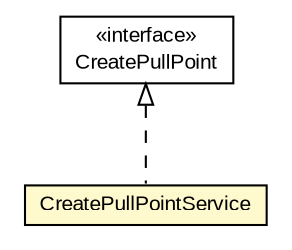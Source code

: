 #!/usr/local/bin/dot
#
# Class diagram 
# Generated by UMLGraph version R5_6-24-gf6e263 (http://www.umlgraph.org/)
#

digraph G {
	edge [fontname="arial",fontsize=10,labelfontname="arial",labelfontsize=10];
	node [fontname="arial",fontsize=10,shape=plaintext];
	nodesep=0.25;
	ranksep=0.5;
	// org.miloss.fgsms.wsn.broker.CreatePullPointService
	c31 [label=<<table title="org.miloss.fgsms.wsn.broker.CreatePullPointService" border="0" cellborder="1" cellspacing="0" cellpadding="2" port="p" bgcolor="lemonChiffon" href="./CreatePullPointService.html">
		<tr><td><table border="0" cellspacing="0" cellpadding="1">
<tr><td align="center" balign="center"> CreatePullPointService </td></tr>
		</table></td></tr>
		</table>>, URL="./CreatePullPointService.html", fontname="arial", fontcolor="black", fontsize=10.0];
	//org.miloss.fgsms.wsn.broker.CreatePullPointService implements org.oasis_open.docs.wsn.brw_2.CreatePullPoint
	c32:p -> c31:p [dir=back,arrowtail=empty,style=dashed];
	// org.oasis_open.docs.wsn.brw_2.CreatePullPoint
	c32 [label=<<table title="org.oasis_open.docs.wsn.brw_2.CreatePullPoint" border="0" cellborder="1" cellspacing="0" cellpadding="2" port="p" href="http://java.sun.com/j2se/1.4.2/docs/api/org/oasis_open/docs/wsn/brw_2/CreatePullPoint.html">
		<tr><td><table border="0" cellspacing="0" cellpadding="1">
<tr><td align="center" balign="center"> &#171;interface&#187; </td></tr>
<tr><td align="center" balign="center"> CreatePullPoint </td></tr>
		</table></td></tr>
		</table>>, URL="http://java.sun.com/j2se/1.4.2/docs/api/org/oasis_open/docs/wsn/brw_2/CreatePullPoint.html", fontname="arial", fontcolor="black", fontsize=10.0];
}

